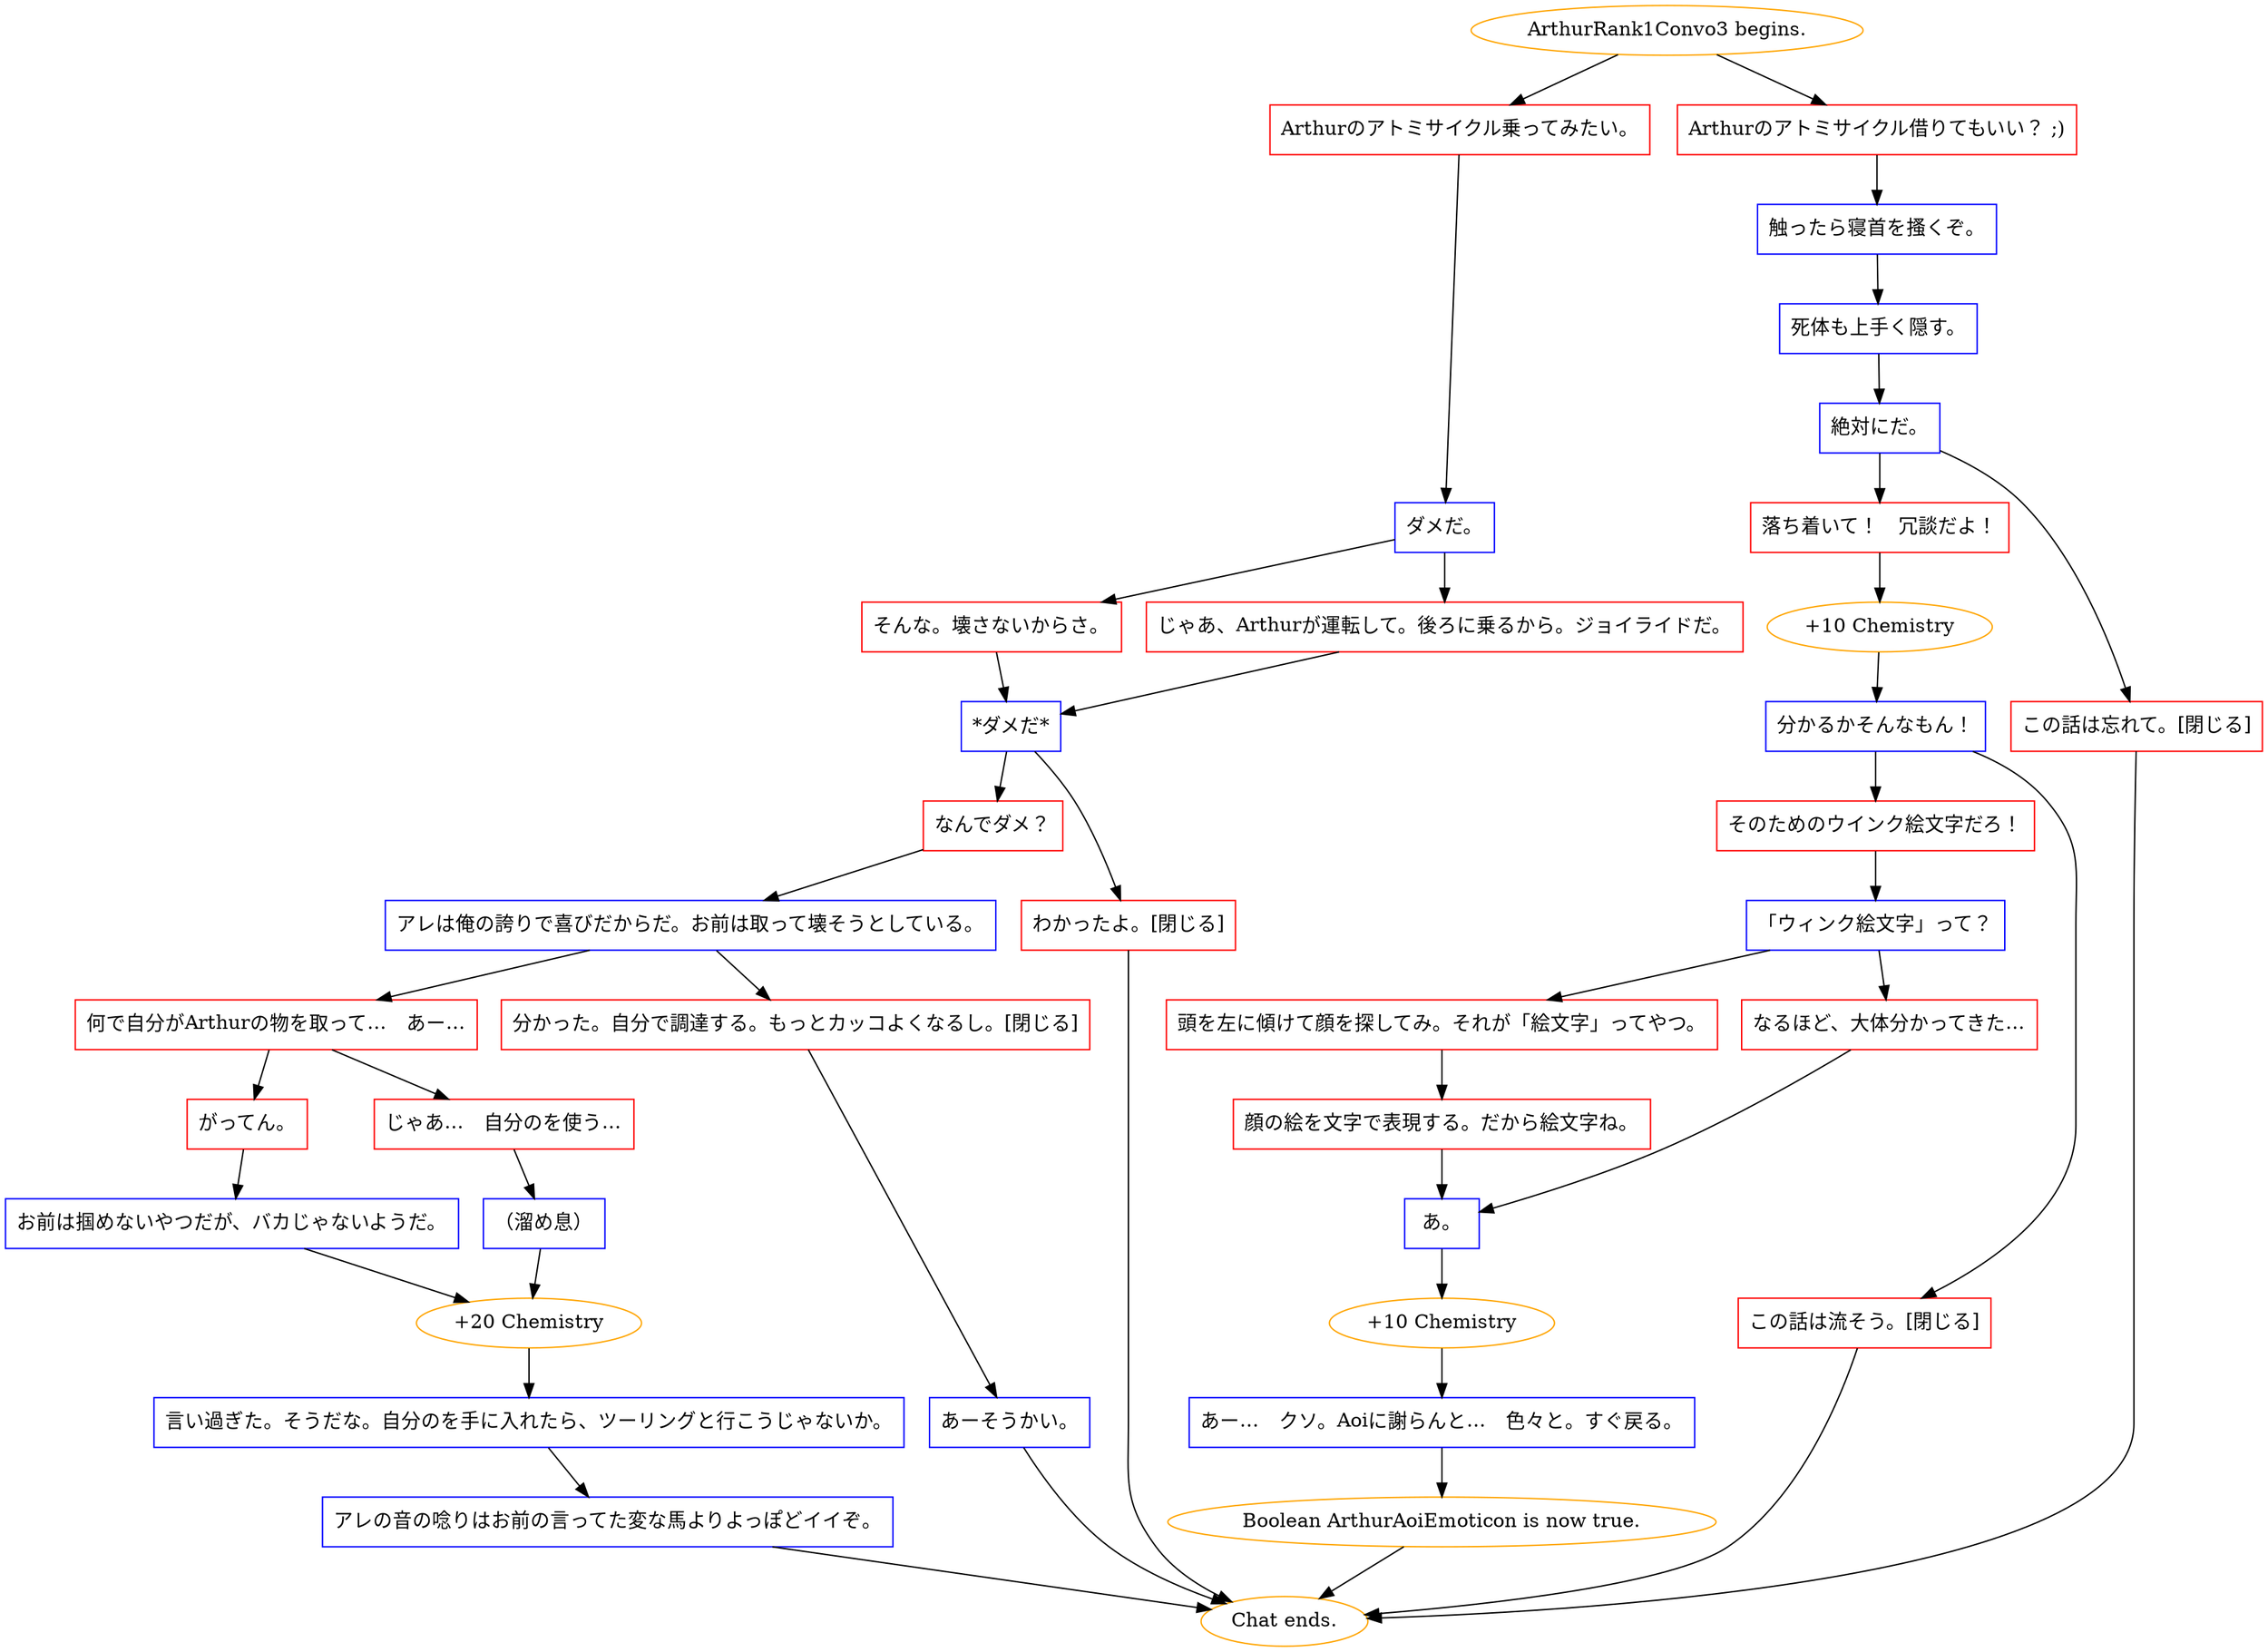 digraph {
	"ArthurRank1Convo3 begins." [color=orange];
		"ArthurRank1Convo3 begins." -> j1922144370;
		"ArthurRank1Convo3 begins." -> j2670374547;
	j1922144370 [label="Arthurのアトミサイクル乗ってみたい。",shape=box,color=red];
		j1922144370 -> j2906113882;
	j2670374547 [label="Arthurのアトミサイクル借りてもいい？ ;)",shape=box,color=red];
		j2670374547 -> j2918431767;
	j2906113882 [label="ダメだ。",shape=box,color=blue];
		j2906113882 -> j2188427998;
		j2906113882 -> j1480816654;
	j2918431767 [label="触ったら寝首を搔くぞ。",shape=box,color=blue];
		j2918431767 -> j352494241;
	j2188427998 [label="そんな。壊さないからさ。",shape=box,color=red];
		j2188427998 -> j101311275;
	j1480816654 [label="じゃあ、Arthurが運転して。後ろに乗るから。ジョイライドだ。",shape=box,color=red];
		j1480816654 -> j101311275;
	j352494241 [label="死体も上手く隠す。",shape=box,color=blue];
		j352494241 -> j2337083744;
	j101311275 [label="*ダメだ*",shape=box,color=blue];
		j101311275 -> j406845068;
		j101311275 -> j2563132561;
	j2337083744 [label="絶対にだ。",shape=box,color=blue];
		j2337083744 -> j2585841542;
		j2337083744 -> j4150573829;
	j406845068 [label="なんでダメ？",shape=box,color=red];
		j406845068 -> j3849052552;
	j2563132561 [label="わかったよ。[閉じる]",shape=box,color=red];
		j2563132561 -> "Chat ends.";
	j2585841542 [label="落ち着いて！　冗談だよ！",shape=box,color=red];
		j2585841542 -> j2765289343;
	j4150573829 [label="この話は忘れて。[閉じる]",shape=box,color=red];
		j4150573829 -> "Chat ends.";
	j3849052552 [label="アレは俺の誇りで喜びだからだ。お前は取って壊そうとしている。",shape=box,color=blue];
		j3849052552 -> j1120184271;
		j3849052552 -> j2814370860;
	"Chat ends." [color=orange];
	j2765289343 [label="+10 Chemistry",color=orange];
		j2765289343 -> j464685843;
	j1120184271 [label="何で自分がArthurの物を取って…　あー…",shape=box,color=red];
		j1120184271 -> j2798204093;
		j1120184271 -> j151964637;
	j2814370860 [label="分かった。自分で調達する。もっとカッコよくなるし。[閉じる]",shape=box,color=red];
		j2814370860 -> j2849515526;
	j464685843 [label="分かるかそんなもん！",shape=box,color=blue];
		j464685843 -> j36217062;
		j464685843 -> j2957612554;
	j2798204093 [label="がってん。",shape=box,color=red];
		j2798204093 -> j3174436301;
	j151964637 [label="じゃあ…　自分のを使う…",shape=box,color=red];
		j151964637 -> j251190064;
	j2849515526 [label="あーそうかい。",shape=box,color=blue];
		j2849515526 -> "Chat ends.";
	j36217062 [label="そのためのウインク絵文字だろ！",shape=box,color=red];
		j36217062 -> j1602899765;
	j2957612554 [label="この話は流そう。[閉じる]",shape=box,color=red];
		j2957612554 -> "Chat ends.";
	j3174436301 [label="お前は掴めないやつだが、バカじゃないようだ。",shape=box,color=blue];
		j3174436301 -> j1628106446;
	j251190064 [label="（溜め息）",shape=box,color=blue];
		j251190064 -> j1628106446;
	j1602899765 [label="「ウィンク絵文字」って？",shape=box,color=blue];
		j1602899765 -> j3669741844;
		j1602899765 -> j952688578;
	j1628106446 [label="+20 Chemistry",color=orange];
		j1628106446 -> j3327345649;
	j3669741844 [label="頭を左に傾けて顔を探してみ。それが「絵文字」ってやつ。",shape=box,color=red];
		j3669741844 -> j3499777413;
	j952688578 [label="なるほど、大体分かってきた…",shape=box,color=red];
		j952688578 -> j2369932710;
	j3327345649 [label="言い過ぎた。そうだな。自分のを手に入れたら、ツーリングと行こうじゃないか。",shape=box,color=blue];
		j3327345649 -> j3374008691;
	j3499777413 [label="顔の絵を文字で表現する。だから絵文字ね。",shape=box,color=red];
		j3499777413 -> j2369932710;
	j2369932710 [label="あ。",shape=box,color=blue];
		j2369932710 -> j974188097;
	j3374008691 [label="アレの音の唸りはお前の言ってた変な馬よりよっぽどイイぞ。",shape=box,color=blue];
		j3374008691 -> "Chat ends.";
	j974188097 [label="+10 Chemistry",color=orange];
		j974188097 -> j1952096322;
	j1952096322 [label="あー…　クソ。Aoiに謝らんと…　色々と。すぐ戻る。",shape=box,color=blue];
		j1952096322 -> j538271006;
	j538271006 [label="Boolean ArthurAoiEmoticon is now true.",color=orange];
		j538271006 -> "Chat ends.";
}